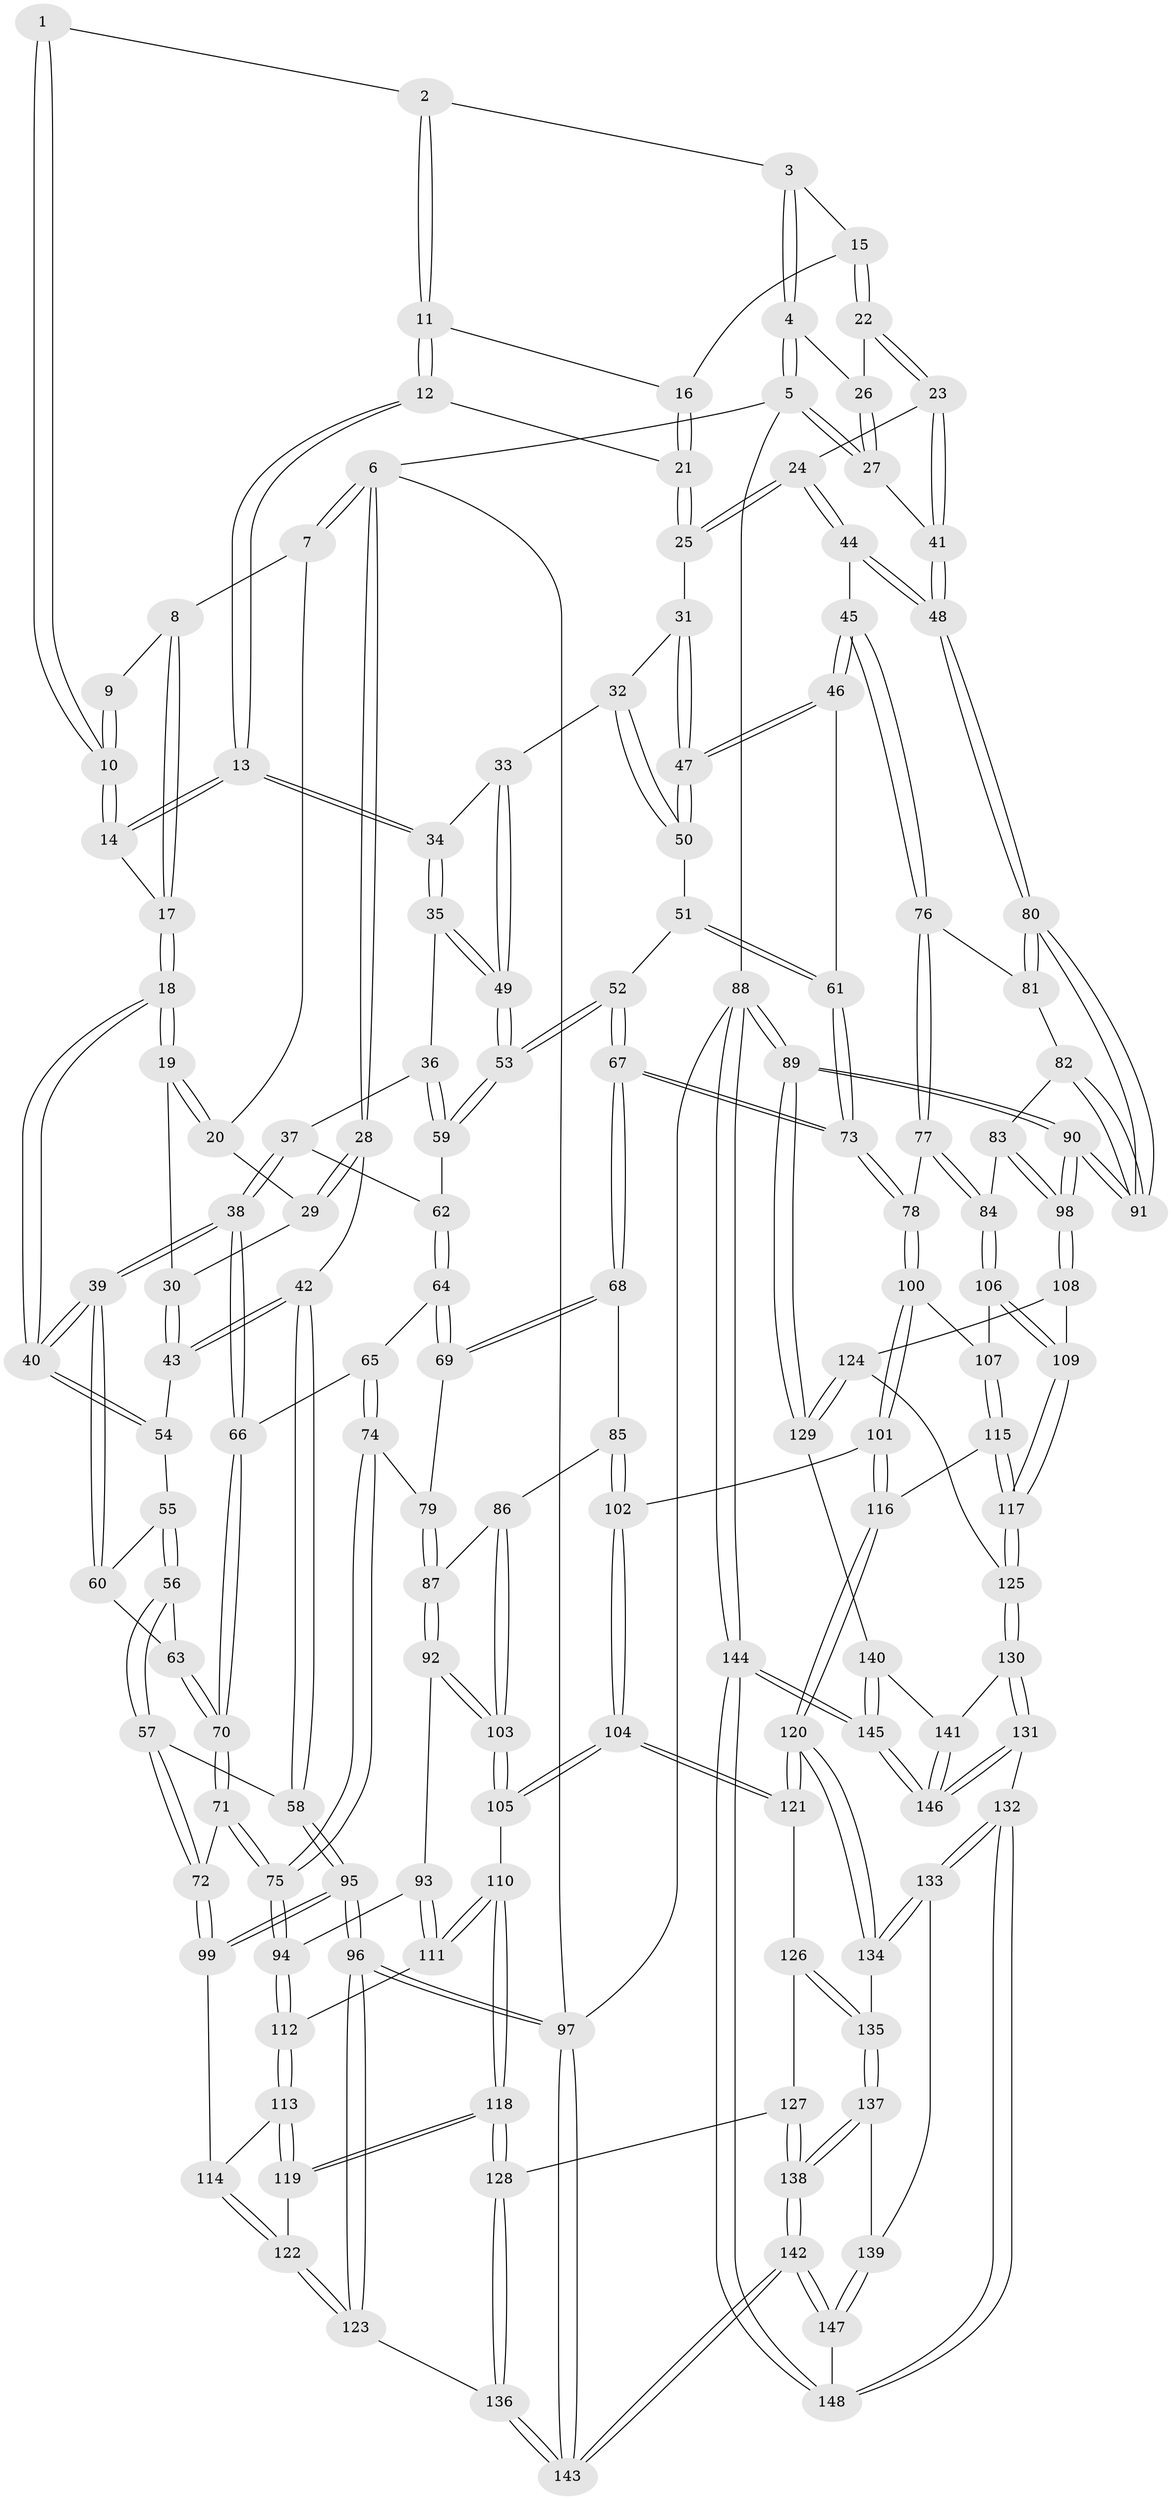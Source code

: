 // Generated by graph-tools (version 1.1) at 2025/03/03/09/25 03:03:28]
// undirected, 148 vertices, 367 edges
graph export_dot {
graph [start="1"]
  node [color=gray90,style=filled];
  1 [pos="+0.6116070544555654+0"];
  2 [pos="+0.6319540981182955+0"];
  3 [pos="+0.7509260625491122+0"];
  4 [pos="+1+0"];
  5 [pos="+1+0"];
  6 [pos="+0+0"];
  7 [pos="+0.2595198174768447+0"];
  8 [pos="+0.26638184477214966+0"];
  9 [pos="+0.3983318274354906+0"];
  10 [pos="+0.510918558127176+0.10242031960693425"];
  11 [pos="+0.6475296373289057+0"];
  12 [pos="+0.5951230344647221+0.12978668400347695"];
  13 [pos="+0.5319610866426547+0.13748359277625496"];
  14 [pos="+0.5069659075260076+0.11609189436980932"];
  15 [pos="+0.7919722729611106+0.05935158158062795"];
  16 [pos="+0.6978874820091556+0.07526141191091718"];
  17 [pos="+0.4052072018649603+0.09708490745669593"];
  18 [pos="+0.3133472185631187+0.20347131242362962"];
  19 [pos="+0.31334273007632857+0.2034677061905248"];
  20 [pos="+0.184789340146844+0.05793267321375765"];
  21 [pos="+0.6498837122578844+0.14143082454627914"];
  22 [pos="+0.850622668655099+0.12610717482753134"];
  23 [pos="+0.851187402361789+0.12881562446821723"];
  24 [pos="+0.8119999564306191+0.19515720744401255"];
  25 [pos="+0.6965483241363452+0.19479358878219027"];
  26 [pos="+0.8904543063718418+0.06123576679091519"];
  27 [pos="+1+0.10630369899937771"];
  28 [pos="+0+0"];
  29 [pos="+0.12072168161538963+0.11092638610566383"];
  30 [pos="+0.10847654737800375+0.17163300035916157"];
  31 [pos="+0.6806883126345913+0.2312942321911115"];
  32 [pos="+0.6423079272840839+0.2688661044804289"];
  33 [pos="+0.6120911011798391+0.2649747498141036"];
  34 [pos="+0.5266390480530055+0.21756750444724332"];
  35 [pos="+0.5104338031794636+0.24567013963912115"];
  36 [pos="+0.45908516688478834+0.2756029509267846"];
  37 [pos="+0.4338894207484763+0.286343408556487"];
  38 [pos="+0.3252314869153139+0.294424364844519"];
  39 [pos="+0.324274684447406+0.2932088865420802"];
  40 [pos="+0.31255844774917657+0.24461886405285937"];
  41 [pos="+1+0.2167577493410857"];
  42 [pos="+0+0.2652076092429951"];
  43 [pos="+0.08035190646589431+0.22855213394825089"];
  44 [pos="+0.8506285307878901+0.3376696822607277"];
  45 [pos="+0.8175615101389944+0.3629463695742846"];
  46 [pos="+0.7615772755190844+0.36363718674147716"];
  47 [pos="+0.7456947756272737+0.34954163317624914"];
  48 [pos="+1+0.3889409784372132"];
  49 [pos="+0.5585320859181581+0.33953962975471375"];
  50 [pos="+0.6457261827018272+0.30992058705915876"];
  51 [pos="+0.6443912310724516+0.31219547486907506"];
  52 [pos="+0.5706862319710552+0.38644810091853654"];
  53 [pos="+0.5655579315350975+0.3793391525199727"];
  54 [pos="+0.08677588006003545+0.23492914767027107"];
  55 [pos="+0.09722909465146648+0.25617070317345086"];
  56 [pos="+0.10710635998534801+0.3640211899791681"];
  57 [pos="+0.05134231249820114+0.4139603463170209"];
  58 [pos="+0+0.3382993404332186"];
  59 [pos="+0.5306751613315677+0.36819196224952616"];
  60 [pos="+0.21054101459905747+0.32667341130978"];
  61 [pos="+0.6845320414853915+0.41166220852544266"];
  62 [pos="+0.4817523487394714+0.36119373920505854"];
  63 [pos="+0.16521516647477436+0.37577241838015757"];
  64 [pos="+0.4283798920278621+0.4198366889231393"];
  65 [pos="+0.37376612503621204+0.38968248483528295"];
  66 [pos="+0.3261678613586036+0.30267732954058185"];
  67 [pos="+0.5932234635686269+0.49008567317519186"];
  68 [pos="+0.5458236541635999+0.49994234829674"];
  69 [pos="+0.45131964927150287+0.4467198752782128"];
  70 [pos="+0.20888959719221967+0.5040647891474339"];
  71 [pos="+0.20498658807785214+0.5328521810918116"];
  72 [pos="+0.12244229944659975+0.5336809132930891"];
  73 [pos="+0.5943996839633796+0.490593027015541"];
  74 [pos="+0.3315972129182535+0.5009805108173974"];
  75 [pos="+0.23194578992012468+0.5549148968657562"];
  76 [pos="+0.8068572372688079+0.47846778020253816"];
  77 [pos="+0.7766767282212486+0.5136864319355474"];
  78 [pos="+0.618413744863076+0.5190224792756258"];
  79 [pos="+0.3786760450136425+0.5129941243116916"];
  80 [pos="+1+0.39413698327964913"];
  81 [pos="+0.8545679977337619+0.5020135425732986"];
  82 [pos="+0.8801420055333459+0.5478760513661589"];
  83 [pos="+0.8455833170982976+0.5766251067409515"];
  84 [pos="+0.8041237566781423+0.6005125313318661"];
  85 [pos="+0.5354774323275535+0.5097230323757315"];
  86 [pos="+0.45871463079282143+0.5605156479576673"];
  87 [pos="+0.4195807396026992+0.5550952930285669"];
  88 [pos="+1+1"];
  89 [pos="+1+0.8983521310152243"];
  90 [pos="+1+0.6641517064173258"];
  91 [pos="+1+0.6327514999821865"];
  92 [pos="+0.3486075757627324+0.6105232567577963"];
  93 [pos="+0.31295102239431893+0.5987386932618415"];
  94 [pos="+0.23195273862091223+0.5549319349106794"];
  95 [pos="+0+0.613459786900807"];
  96 [pos="+0+0.8499779719479806"];
  97 [pos="+0+1"];
  98 [pos="+1+0.6780656312900629"];
  99 [pos="+0.004798775983936115+0.6182330897455447"];
  100 [pos="+0.6277318191148242+0.5594804200378785"];
  101 [pos="+0.5644506172226462+0.6782208870282349"];
  102 [pos="+0.5010796835264192+0.692077633110278"];
  103 [pos="+0.4359015365442908+0.7138038970143971"];
  104 [pos="+0.44409846407656295+0.7217040830920461"];
  105 [pos="+0.43690438617102906+0.7170457114972018"];
  106 [pos="+0.8017710279473559+0.616999169220097"];
  107 [pos="+0.6748928901390495+0.6150759595416817"];
  108 [pos="+0.919676402502161+0.6966424249714963"];
  109 [pos="+0.8335086206204747+0.6871727895501256"];
  110 [pos="+0.342760346280084+0.7413674816414041"];
  111 [pos="+0.3243864001310151+0.7157037203591889"];
  112 [pos="+0.22363244671335014+0.6323671014235495"];
  113 [pos="+0.18921260558936598+0.7191225642737199"];
  114 [pos="+0.07640217117364657+0.7076192826813734"];
  115 [pos="+0.6979150243464578+0.7595018427171569"];
  116 [pos="+0.6386469883894973+0.7529650581316792"];
  117 [pos="+0.7255730163250063+0.7803487511362996"];
  118 [pos="+0.25670762872142483+0.8188354761864584"];
  119 [pos="+0.20959710685316815+0.7662151321852572"];
  120 [pos="+0.5066385410536137+0.8281742861771105"];
  121 [pos="+0.4577042483998051+0.7579853026030522"];
  122 [pos="+0.04988996445070457+0.8367118817572456"];
  123 [pos="+0.04479053806948+0.8459787648587316"];
  124 [pos="+0.8656952337026242+0.8191252630163159"];
  125 [pos="+0.733921175367687+0.8275280874939899"];
  126 [pos="+0.3596826593963573+0.8574404025208081"];
  127 [pos="+0.3409240350358375+0.8682133407056228"];
  128 [pos="+0.2585371195057662+0.8470819621798218"];
  129 [pos="+0.9360297108450847+0.8854416483286042"];
  130 [pos="+0.7296418081823721+0.8667332546394196"];
  131 [pos="+0.719445313259975+0.881461494749121"];
  132 [pos="+0.6492136553733168+0.941156542942284"];
  133 [pos="+0.5104353435531302+0.8488288067593739"];
  134 [pos="+0.5083167681463889+0.845985275717217"];
  135 [pos="+0.4803233645630168+0.8634077955744266"];
  136 [pos="+0.17633637330141064+0.997840929507679"];
  137 [pos="+0.4121796476606697+0.9235717333063241"];
  138 [pos="+0.3991378836212225+0.93277571265195"];
  139 [pos="+0.49357525261629365+0.9562436076908187"];
  140 [pos="+0.8939051210679988+0.9011878031902713"];
  141 [pos="+0.8406019874463292+0.9139013710773628"];
  142 [pos="+0.3588150144162729+1"];
  143 [pos="+0.18458631932340155+1"];
  144 [pos="+0.9350599011889937+1"];
  145 [pos="+0.8695637910645702+1"];
  146 [pos="+0.8557272573828807+1"];
  147 [pos="+0.4931503259554492+1"];
  148 [pos="+0.5860402551226584+1"];
  1 -- 2;
  1 -- 10;
  1 -- 10;
  2 -- 3;
  2 -- 11;
  2 -- 11;
  3 -- 4;
  3 -- 4;
  3 -- 15;
  4 -- 5;
  4 -- 5;
  4 -- 26;
  5 -- 6;
  5 -- 27;
  5 -- 27;
  5 -- 88;
  6 -- 7;
  6 -- 7;
  6 -- 28;
  6 -- 28;
  6 -- 97;
  7 -- 8;
  7 -- 20;
  8 -- 9;
  8 -- 17;
  8 -- 17;
  9 -- 10;
  9 -- 10;
  10 -- 14;
  10 -- 14;
  11 -- 12;
  11 -- 12;
  11 -- 16;
  12 -- 13;
  12 -- 13;
  12 -- 21;
  13 -- 14;
  13 -- 14;
  13 -- 34;
  13 -- 34;
  14 -- 17;
  15 -- 16;
  15 -- 22;
  15 -- 22;
  16 -- 21;
  16 -- 21;
  17 -- 18;
  17 -- 18;
  18 -- 19;
  18 -- 19;
  18 -- 40;
  18 -- 40;
  19 -- 20;
  19 -- 20;
  19 -- 30;
  20 -- 29;
  21 -- 25;
  21 -- 25;
  22 -- 23;
  22 -- 23;
  22 -- 26;
  23 -- 24;
  23 -- 41;
  23 -- 41;
  24 -- 25;
  24 -- 25;
  24 -- 44;
  24 -- 44;
  25 -- 31;
  26 -- 27;
  26 -- 27;
  27 -- 41;
  28 -- 29;
  28 -- 29;
  28 -- 42;
  29 -- 30;
  30 -- 43;
  30 -- 43;
  31 -- 32;
  31 -- 47;
  31 -- 47;
  32 -- 33;
  32 -- 50;
  32 -- 50;
  33 -- 34;
  33 -- 49;
  33 -- 49;
  34 -- 35;
  34 -- 35;
  35 -- 36;
  35 -- 49;
  35 -- 49;
  36 -- 37;
  36 -- 59;
  36 -- 59;
  37 -- 38;
  37 -- 38;
  37 -- 62;
  38 -- 39;
  38 -- 39;
  38 -- 66;
  38 -- 66;
  39 -- 40;
  39 -- 40;
  39 -- 60;
  39 -- 60;
  40 -- 54;
  40 -- 54;
  41 -- 48;
  41 -- 48;
  42 -- 43;
  42 -- 43;
  42 -- 58;
  42 -- 58;
  43 -- 54;
  44 -- 45;
  44 -- 48;
  44 -- 48;
  45 -- 46;
  45 -- 46;
  45 -- 76;
  45 -- 76;
  46 -- 47;
  46 -- 47;
  46 -- 61;
  47 -- 50;
  47 -- 50;
  48 -- 80;
  48 -- 80;
  49 -- 53;
  49 -- 53;
  50 -- 51;
  51 -- 52;
  51 -- 61;
  51 -- 61;
  52 -- 53;
  52 -- 53;
  52 -- 67;
  52 -- 67;
  53 -- 59;
  53 -- 59;
  54 -- 55;
  55 -- 56;
  55 -- 56;
  55 -- 60;
  56 -- 57;
  56 -- 57;
  56 -- 63;
  57 -- 58;
  57 -- 72;
  57 -- 72;
  58 -- 95;
  58 -- 95;
  59 -- 62;
  60 -- 63;
  61 -- 73;
  61 -- 73;
  62 -- 64;
  62 -- 64;
  63 -- 70;
  63 -- 70;
  64 -- 65;
  64 -- 69;
  64 -- 69;
  65 -- 66;
  65 -- 74;
  65 -- 74;
  66 -- 70;
  66 -- 70;
  67 -- 68;
  67 -- 68;
  67 -- 73;
  67 -- 73;
  68 -- 69;
  68 -- 69;
  68 -- 85;
  69 -- 79;
  70 -- 71;
  70 -- 71;
  71 -- 72;
  71 -- 75;
  71 -- 75;
  72 -- 99;
  72 -- 99;
  73 -- 78;
  73 -- 78;
  74 -- 75;
  74 -- 75;
  74 -- 79;
  75 -- 94;
  75 -- 94;
  76 -- 77;
  76 -- 77;
  76 -- 81;
  77 -- 78;
  77 -- 84;
  77 -- 84;
  78 -- 100;
  78 -- 100;
  79 -- 87;
  79 -- 87;
  80 -- 81;
  80 -- 81;
  80 -- 91;
  80 -- 91;
  81 -- 82;
  82 -- 83;
  82 -- 91;
  82 -- 91;
  83 -- 84;
  83 -- 98;
  83 -- 98;
  84 -- 106;
  84 -- 106;
  85 -- 86;
  85 -- 102;
  85 -- 102;
  86 -- 87;
  86 -- 103;
  86 -- 103;
  87 -- 92;
  87 -- 92;
  88 -- 89;
  88 -- 89;
  88 -- 144;
  88 -- 144;
  88 -- 97;
  89 -- 90;
  89 -- 90;
  89 -- 129;
  89 -- 129;
  90 -- 91;
  90 -- 91;
  90 -- 98;
  90 -- 98;
  92 -- 93;
  92 -- 103;
  92 -- 103;
  93 -- 94;
  93 -- 111;
  93 -- 111;
  94 -- 112;
  94 -- 112;
  95 -- 96;
  95 -- 96;
  95 -- 99;
  95 -- 99;
  96 -- 97;
  96 -- 97;
  96 -- 123;
  96 -- 123;
  97 -- 143;
  97 -- 143;
  98 -- 108;
  98 -- 108;
  99 -- 114;
  100 -- 101;
  100 -- 101;
  100 -- 107;
  101 -- 102;
  101 -- 116;
  101 -- 116;
  102 -- 104;
  102 -- 104;
  103 -- 105;
  103 -- 105;
  104 -- 105;
  104 -- 105;
  104 -- 121;
  104 -- 121;
  105 -- 110;
  106 -- 107;
  106 -- 109;
  106 -- 109;
  107 -- 115;
  107 -- 115;
  108 -- 109;
  108 -- 124;
  109 -- 117;
  109 -- 117;
  110 -- 111;
  110 -- 111;
  110 -- 118;
  110 -- 118;
  111 -- 112;
  112 -- 113;
  112 -- 113;
  113 -- 114;
  113 -- 119;
  113 -- 119;
  114 -- 122;
  114 -- 122;
  115 -- 116;
  115 -- 117;
  115 -- 117;
  116 -- 120;
  116 -- 120;
  117 -- 125;
  117 -- 125;
  118 -- 119;
  118 -- 119;
  118 -- 128;
  118 -- 128;
  119 -- 122;
  120 -- 121;
  120 -- 121;
  120 -- 134;
  120 -- 134;
  121 -- 126;
  122 -- 123;
  122 -- 123;
  123 -- 136;
  124 -- 125;
  124 -- 129;
  124 -- 129;
  125 -- 130;
  125 -- 130;
  126 -- 127;
  126 -- 135;
  126 -- 135;
  127 -- 128;
  127 -- 138;
  127 -- 138;
  128 -- 136;
  128 -- 136;
  129 -- 140;
  130 -- 131;
  130 -- 131;
  130 -- 141;
  131 -- 132;
  131 -- 146;
  131 -- 146;
  132 -- 133;
  132 -- 133;
  132 -- 148;
  132 -- 148;
  133 -- 134;
  133 -- 134;
  133 -- 139;
  134 -- 135;
  135 -- 137;
  135 -- 137;
  136 -- 143;
  136 -- 143;
  137 -- 138;
  137 -- 138;
  137 -- 139;
  138 -- 142;
  138 -- 142;
  139 -- 147;
  139 -- 147;
  140 -- 141;
  140 -- 145;
  140 -- 145;
  141 -- 146;
  141 -- 146;
  142 -- 143;
  142 -- 143;
  142 -- 147;
  142 -- 147;
  144 -- 145;
  144 -- 145;
  144 -- 148;
  144 -- 148;
  145 -- 146;
  145 -- 146;
  147 -- 148;
}
